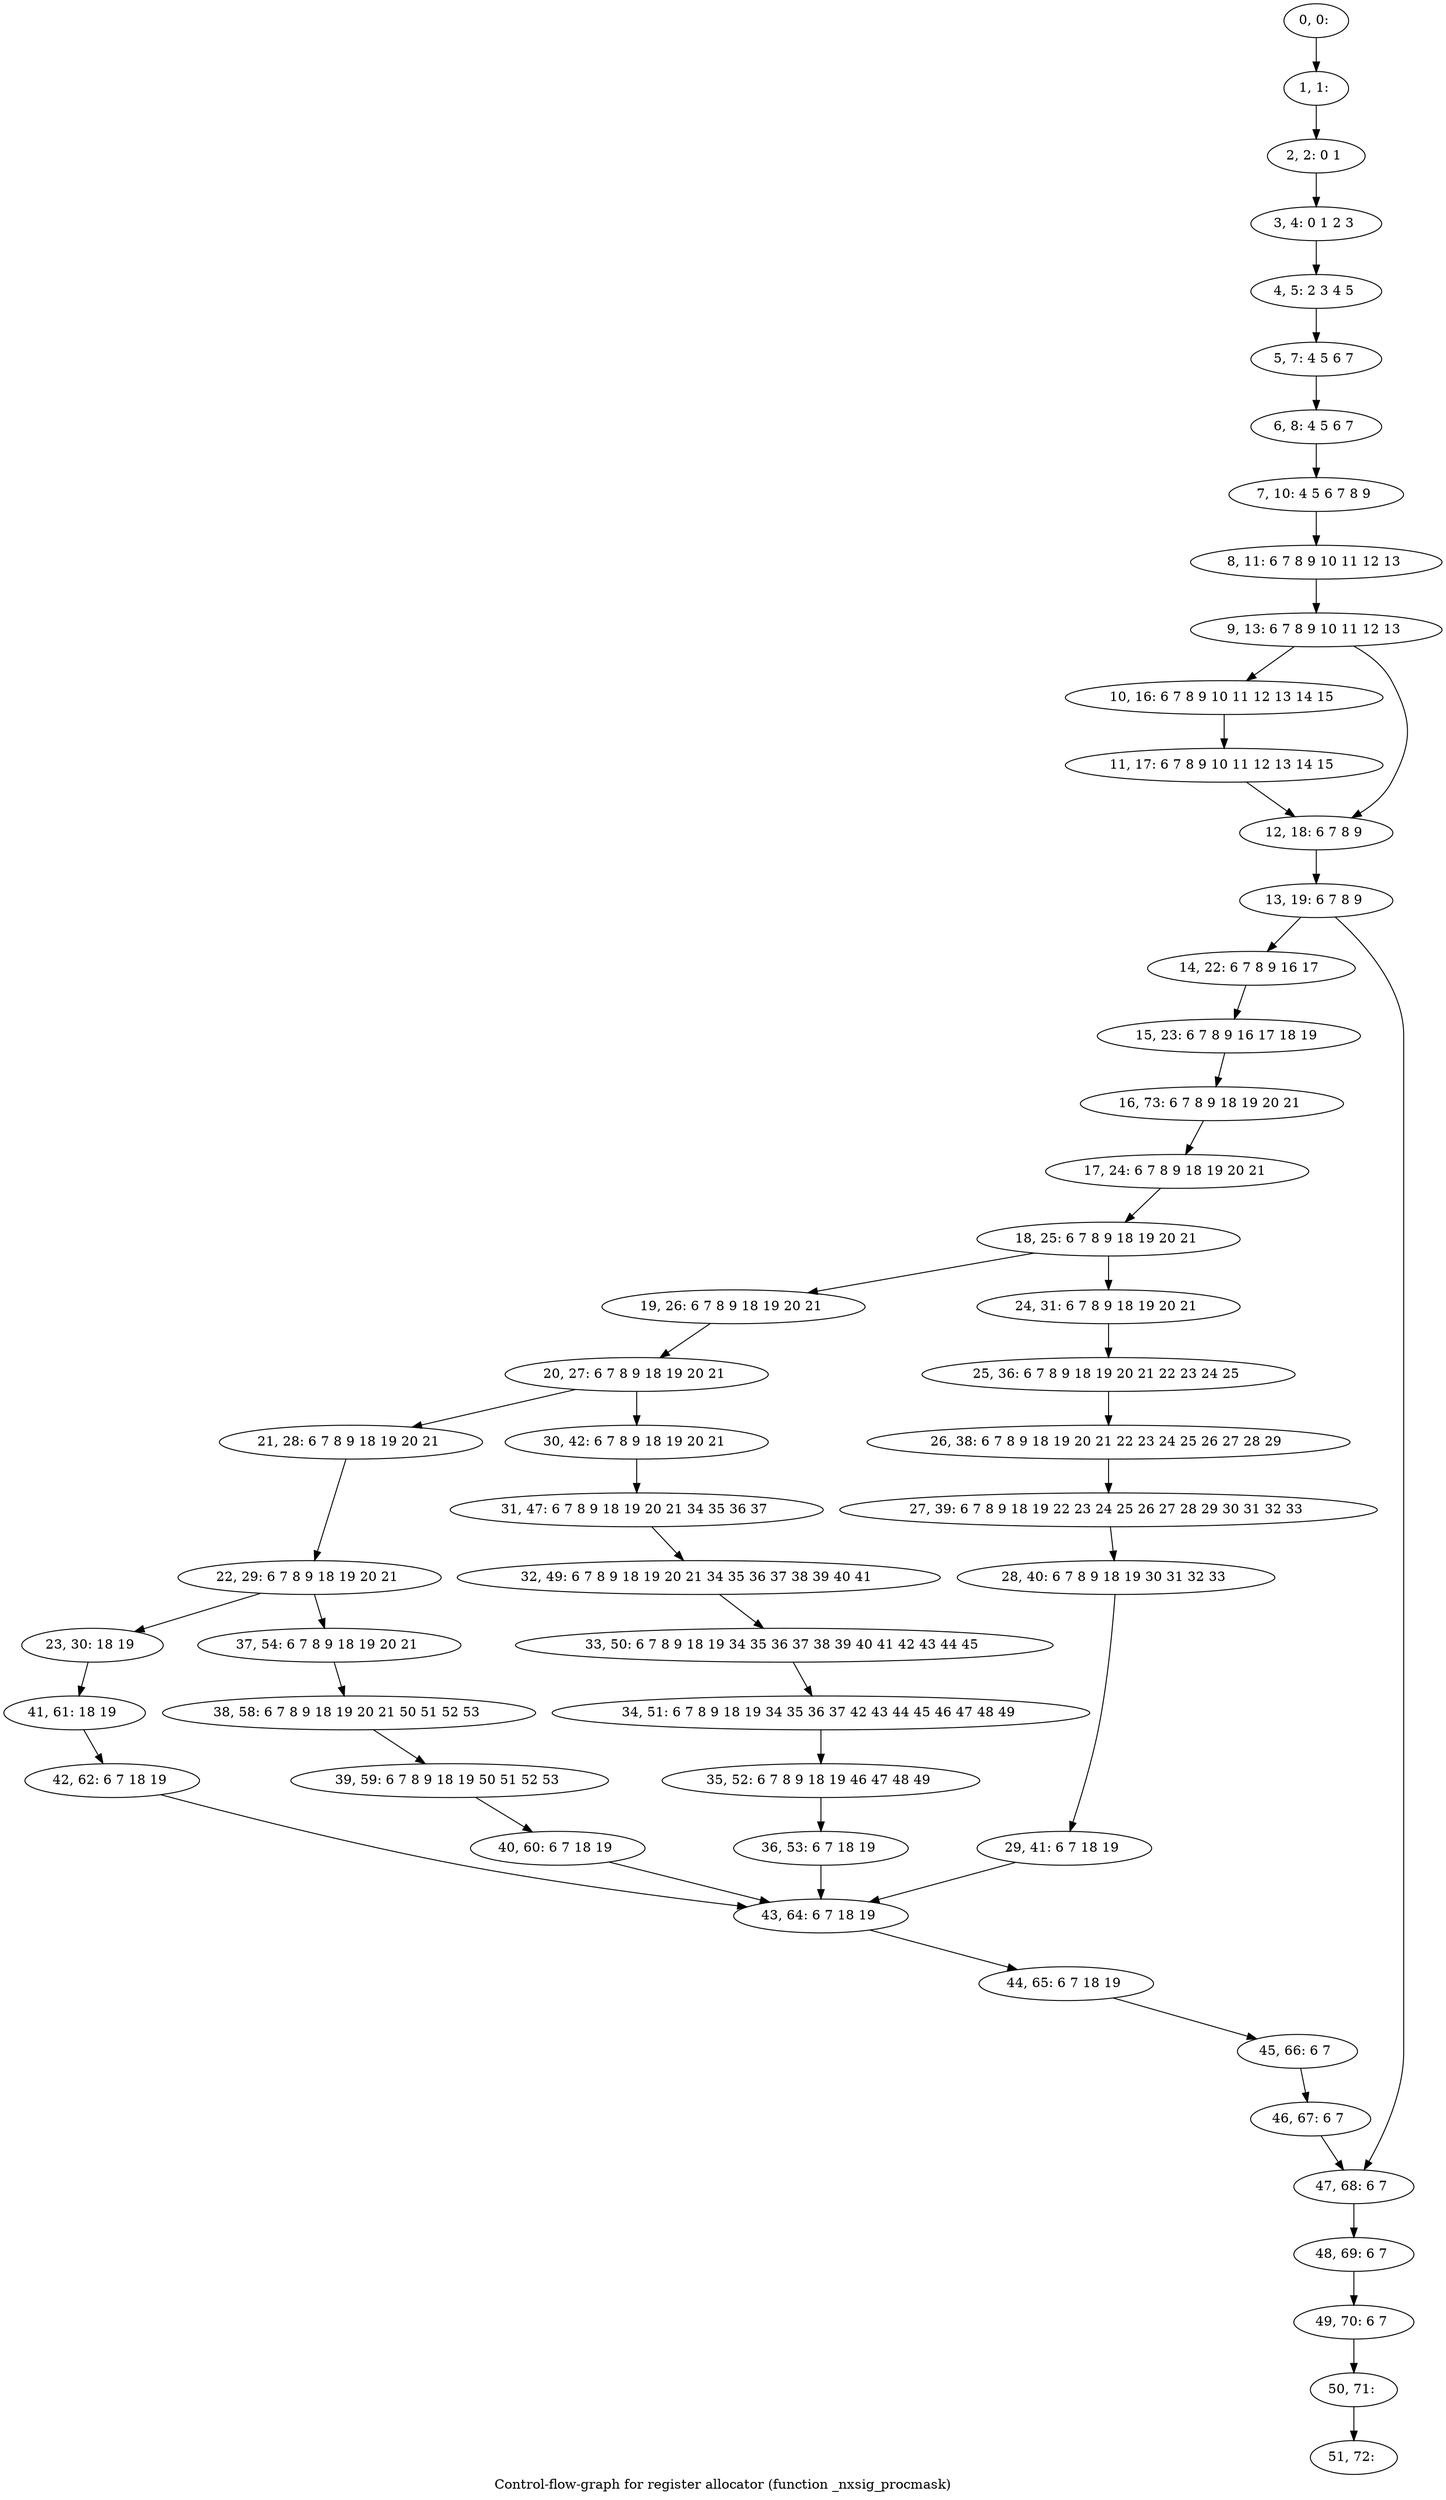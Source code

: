 digraph G {
graph [label="Control-flow-graph for register allocator (function _nxsig_procmask)"]
0[label="0, 0: "];
1[label="1, 1: "];
2[label="2, 2: 0 1 "];
3[label="3, 4: 0 1 2 3 "];
4[label="4, 5: 2 3 4 5 "];
5[label="5, 7: 4 5 6 7 "];
6[label="6, 8: 4 5 6 7 "];
7[label="7, 10: 4 5 6 7 8 9 "];
8[label="8, 11: 6 7 8 9 10 11 12 13 "];
9[label="9, 13: 6 7 8 9 10 11 12 13 "];
10[label="10, 16: 6 7 8 9 10 11 12 13 14 15 "];
11[label="11, 17: 6 7 8 9 10 11 12 13 14 15 "];
12[label="12, 18: 6 7 8 9 "];
13[label="13, 19: 6 7 8 9 "];
14[label="14, 22: 6 7 8 9 16 17 "];
15[label="15, 23: 6 7 8 9 16 17 18 19 "];
16[label="16, 73: 6 7 8 9 18 19 20 21 "];
17[label="17, 24: 6 7 8 9 18 19 20 21 "];
18[label="18, 25: 6 7 8 9 18 19 20 21 "];
19[label="19, 26: 6 7 8 9 18 19 20 21 "];
20[label="20, 27: 6 7 8 9 18 19 20 21 "];
21[label="21, 28: 6 7 8 9 18 19 20 21 "];
22[label="22, 29: 6 7 8 9 18 19 20 21 "];
23[label="23, 30: 18 19 "];
24[label="24, 31: 6 7 8 9 18 19 20 21 "];
25[label="25, 36: 6 7 8 9 18 19 20 21 22 23 24 25 "];
26[label="26, 38: 6 7 8 9 18 19 20 21 22 23 24 25 26 27 28 29 "];
27[label="27, 39: 6 7 8 9 18 19 22 23 24 25 26 27 28 29 30 31 32 33 "];
28[label="28, 40: 6 7 8 9 18 19 30 31 32 33 "];
29[label="29, 41: 6 7 18 19 "];
30[label="30, 42: 6 7 8 9 18 19 20 21 "];
31[label="31, 47: 6 7 8 9 18 19 20 21 34 35 36 37 "];
32[label="32, 49: 6 7 8 9 18 19 20 21 34 35 36 37 38 39 40 41 "];
33[label="33, 50: 6 7 8 9 18 19 34 35 36 37 38 39 40 41 42 43 44 45 "];
34[label="34, 51: 6 7 8 9 18 19 34 35 36 37 42 43 44 45 46 47 48 49 "];
35[label="35, 52: 6 7 8 9 18 19 46 47 48 49 "];
36[label="36, 53: 6 7 18 19 "];
37[label="37, 54: 6 7 8 9 18 19 20 21 "];
38[label="38, 58: 6 7 8 9 18 19 20 21 50 51 52 53 "];
39[label="39, 59: 6 7 8 9 18 19 50 51 52 53 "];
40[label="40, 60: 6 7 18 19 "];
41[label="41, 61: 18 19 "];
42[label="42, 62: 6 7 18 19 "];
43[label="43, 64: 6 7 18 19 "];
44[label="44, 65: 6 7 18 19 "];
45[label="45, 66: 6 7 "];
46[label="46, 67: 6 7 "];
47[label="47, 68: 6 7 "];
48[label="48, 69: 6 7 "];
49[label="49, 70: 6 7 "];
50[label="50, 71: "];
51[label="51, 72: "];
0->1 ;
1->2 ;
2->3 ;
3->4 ;
4->5 ;
5->6 ;
6->7 ;
7->8 ;
8->9 ;
9->10 ;
9->12 ;
10->11 ;
11->12 ;
12->13 ;
13->14 ;
13->47 ;
14->15 ;
15->16 ;
16->17 ;
17->18 ;
18->19 ;
18->24 ;
19->20 ;
20->21 ;
20->30 ;
21->22 ;
22->23 ;
22->37 ;
23->41 ;
24->25 ;
25->26 ;
26->27 ;
27->28 ;
28->29 ;
29->43 ;
30->31 ;
31->32 ;
32->33 ;
33->34 ;
34->35 ;
35->36 ;
36->43 ;
37->38 ;
38->39 ;
39->40 ;
40->43 ;
41->42 ;
42->43 ;
43->44 ;
44->45 ;
45->46 ;
46->47 ;
47->48 ;
48->49 ;
49->50 ;
50->51 ;
}
